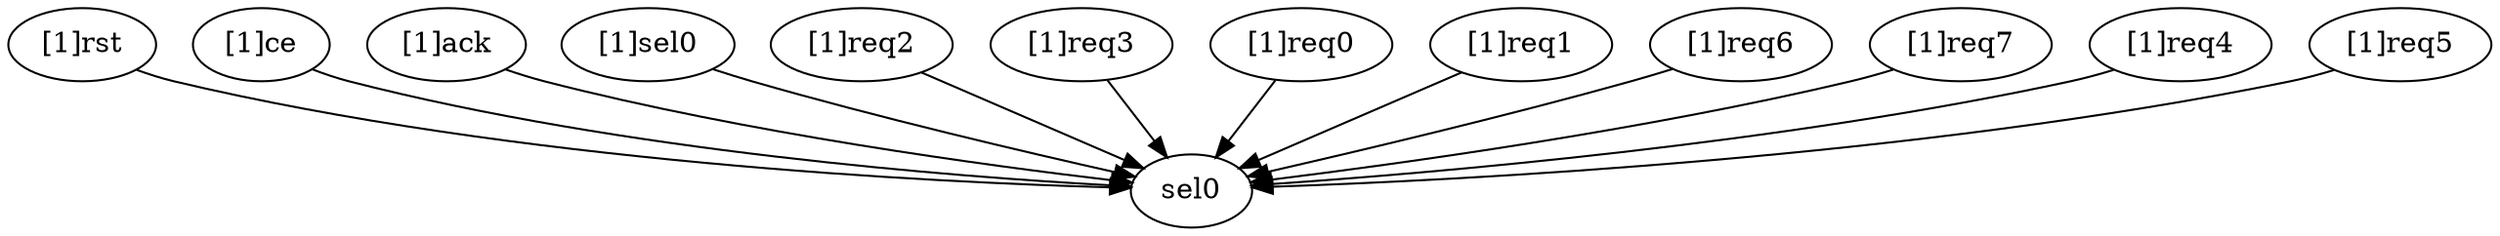 strict digraph "" {
	"[1]rst"	 [complexity=3,
		importance=0.830555555556,
		rank=0.276851851852];
	sel0	 [complexity=2,
		importance=0.0805555555556,
		rank=0.0402777777778];
	"[1]rst" -> sel0;
	"[1]ce"	 [complexity=4,
		importance=0.75,
		rank=0.1875];
	"[1]ce" -> sel0;
	"[1]ack"	 [complexity=4,
		importance=0.75,
		rank=0.1875];
	"[1]ack" -> sel0;
	"[1]sel0"	 [complexity=4,
		importance=0.161111111111,
		rank=0.0402777777778];
	"[1]sel0" -> sel0;
	"[1]req2"	 [complexity=3,
		importance=0.588888888889,
		rank=0.196296296296];
	"[1]req2" -> sel0;
	"[1]req3"	 [complexity=3,
		importance=0.508333333333,
		rank=0.169444444444];
	"[1]req3" -> sel0;
	"[1]req0"	 [complexity=3,
		importance=0.75,
		rank=0.25];
	"[1]req0" -> sel0;
	"[1]req1"	 [complexity=3,
		importance=0.669444444444,
		rank=0.223148148148];
	"[1]req1" -> sel0;
	"[1]req6"	 [complexity=3,
		importance=0.266666666667,
		rank=0.0888888888889];
	"[1]req6" -> sel0;
	"[1]req7"	 [complexity=3,
		importance=0.186111111111,
		rank=0.062037037037];
	"[1]req7" -> sel0;
	"[1]req4"	 [complexity=3,
		importance=0.427777777778,
		rank=0.142592592593];
	"[1]req4" -> sel0;
	"[1]req5"	 [complexity=3,
		importance=0.347222222222,
		rank=0.115740740741];
	"[1]req5" -> sel0;
}
